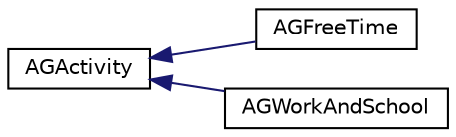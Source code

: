 digraph "Graphical Class Hierarchy"
{
  edge [fontname="Helvetica",fontsize="10",labelfontname="Helvetica",labelfontsize="10"];
  node [fontname="Helvetica",fontsize="10",shape=record];
  rankdir="LR";
  Node0 [label="AGActivity",height=0.2,width=0.4,color="black", fillcolor="white", style="filled",URL="$dd/d4d/class_a_g_activity.html"];
  Node0 -> Node1 [dir="back",color="midnightblue",fontsize="10",style="solid",fontname="Helvetica"];
  Node1 [label="AGFreeTime",height=0.2,width=0.4,color="black", fillcolor="white", style="filled",URL="$d2/df3/class_a_g_free_time.html"];
  Node0 -> Node2 [dir="back",color="midnightblue",fontsize="10",style="solid",fontname="Helvetica"];
  Node2 [label="AGWorkAndSchool",height=0.2,width=0.4,color="black", fillcolor="white", style="filled",URL="$da/d0c/class_a_g_work_and_school.html"];
}
